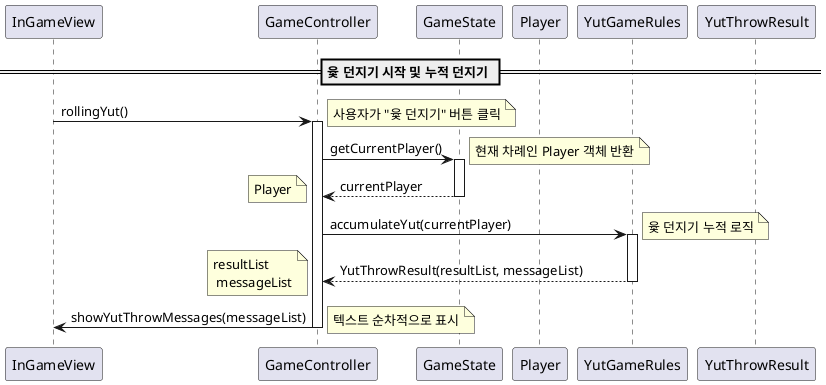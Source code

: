 @startuml
participant InGameView
participant GameController
participant GameState
participant Player
participant YutGameRules
participant YutThrowResult

== 윷 던지기 시작 및 누적 던지기 ==
InGameView -> GameController: rollingYut()
note right: 사용자가 "윷 던지기" 버튼 클릭
activate GameController

GameController -> GameState: getCurrentPlayer()
note right: 현재 차례인 Player 객체 반환
activate GameState

GameState --> GameController: currentPlayer
note left: Player
deactivate GameState

GameController -> YutGameRules: accumulateYut(currentPlayer)
note right: 윷 던지기 누적 로직
activate YutGameRules

YutGameRules --> GameController: YutThrowResult(resultList, messageList)
note left: resultList \n messageList
deactivate YutGameRules

GameController -> InGameView: showYutThrowMessages(messageList)
note right: 텍스트 순차적으로 표시
deactivate GameController
@enduml